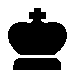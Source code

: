 % Converted from PostScript(TM) to MetaPost by pstoedit
% MetaPost backend contributed by Scott Pakin <scott+ps2ed_AT_pakin.org>
% pstoedit is Copyright (C) 1993 - 2020 Wolfgang Glunz <wglunz35_AT_pstoedit.net>

% Generate structured PostScript
prologues := 1;

% Display a given string with its *baseline* at a given location
% and with a given rotation angle
vardef showtext(expr origin)(expr angle)(expr string) =
  draw string infont defaultfont scaled defaultscale
    rotated angle shifted origin;
enddef;

beginfig(1);
linecap := butt;
linejoin := mitered;
fill (19.250000,7.917970)..controls (22.527300,7.917970) and (22.671900,5.488280)..(22.671900,3.679690)
	--(5.632810,3.679690)..controls (5.632810,5.519530) and (5.777340,7.917970)..(9.054690,7.917970)
	--cycle;
fill (19.250000,7.917970)--cycle;
fill (12.972700,25.609400)--(12.972700,24.281300)--(11.339800,24.281300)
	--(11.339800,22.222700)--(12.972700,22.222700)..controls (12.972700,20.625000) and (12.539100,20.914101)..(11.347700,20.253901)
	..controls (3.992190,22.917999) and (-0.011719,14.625000)..(8.492190,9.007810)
	--(19.800800,9.042970)..controls (28.468800,14.628900) and (24.375000,22.917999)..(17.019501,20.214800)
	..controls (15.617200,20.906300) and (15.363300,20.515600)..(15.363300,22.222700)
	--(17.027300,22.222700)--(17.027300,24.281300)--(15.363300,24.281300)
	--(15.363300,25.609400)--cycle;
fill (18.843800,17.230499)..controls (20.804701,17.054701) and (21.562500,14.839800)..(16.441401,11.679700)
	--(16.441401,16.105499)..controls (17.390600,16.968800) and (17.949200,17.312500)..(18.843800,17.230499)
	--cycle;
fill (9.828130,17.207001)..controls (10.656300,17.183599) and (11.054700,16.828100)..(11.882800,16.074200)
	--(11.882800,11.644500)..controls (6.761720,14.808600) and (7.519530,17.023399)..(9.484380,17.199200)
	..controls (9.593750,17.210899) and (9.710940,17.210899)..(9.828130,17.210899)
	--cycle;
fill (9.828130,17.207001)--cycle;
endfig;
end
